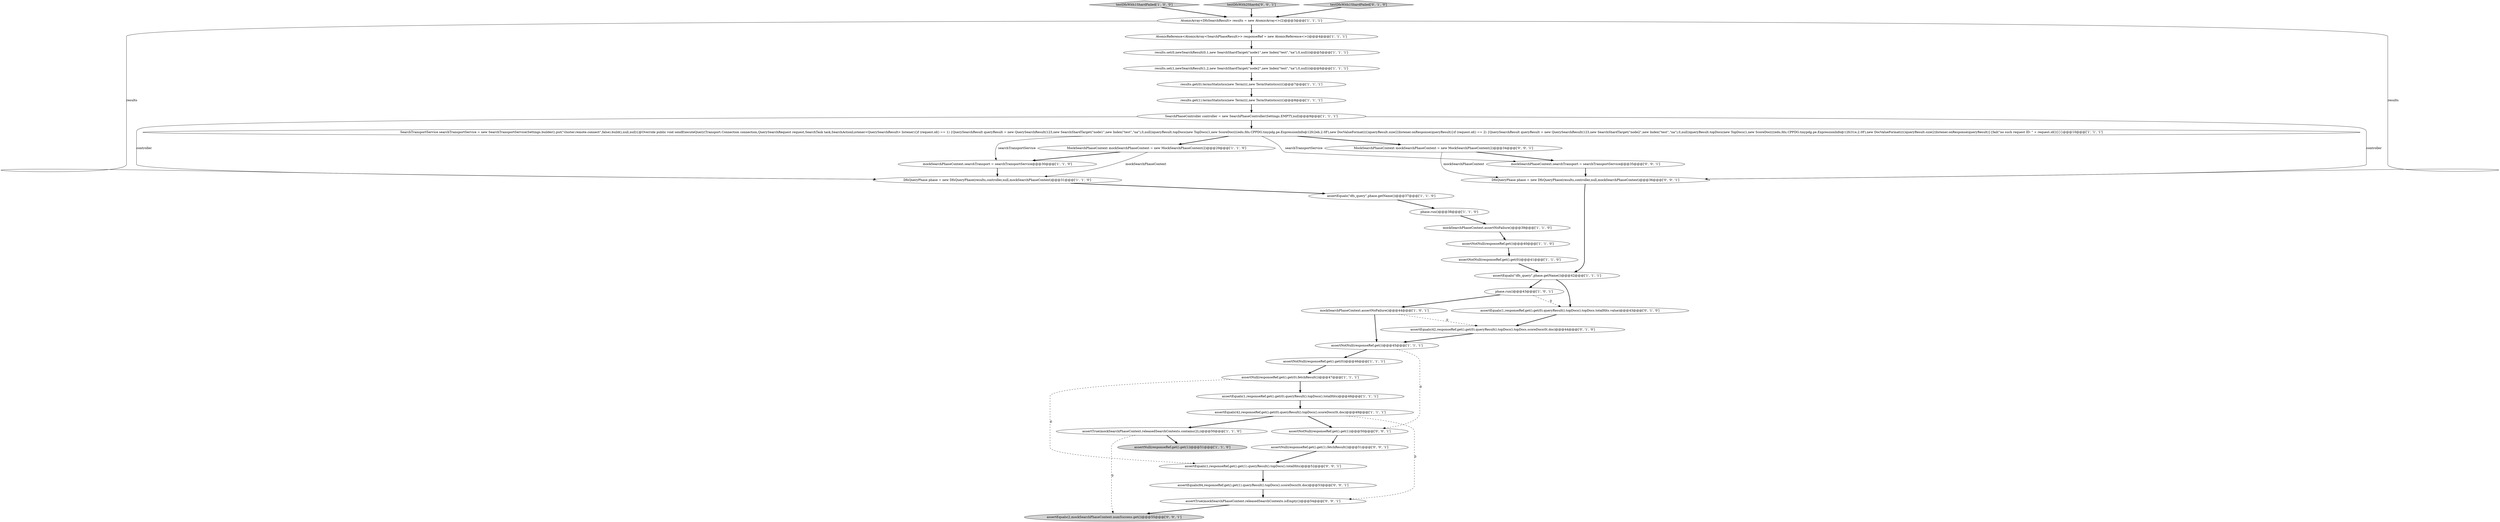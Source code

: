 digraph {
18 [style = filled, label = "results.set(1,newSearchResult(1,2,new SearchShardTarget(\"node2\",new Index(\"test\",\"na\"),0,null)))@@@6@@@['1', '1', '1']", fillcolor = white, shape = ellipse image = "AAA0AAABBB1BBB"];
37 [style = filled, label = "assertEquals(1,responseRef.get().get(1).queryResult().topDocs().totalHits)@@@52@@@['0', '0', '1']", fillcolor = white, shape = ellipse image = "AAA0AAABBB3BBB"];
31 [style = filled, label = "mockSearchPhaseContext.searchTransport = searchTransportService@@@35@@@['0', '0', '1']", fillcolor = white, shape = ellipse image = "AAA0AAABBB3BBB"];
26 [style = filled, label = "phase.run()@@@43@@@['1', '0', '1']", fillcolor = white, shape = ellipse image = "AAA0AAABBB1BBB"];
3 [style = filled, label = "testDfsWith1ShardFailed['1', '0', '0']", fillcolor = lightgray, shape = diamond image = "AAA0AAABBB1BBB"];
10 [style = filled, label = "assertNotNull(responseRef.get())@@@40@@@['1', '1', '0']", fillcolor = white, shape = ellipse image = "AAA0AAABBB1BBB"];
24 [style = filled, label = "assertNotNull(responseRef.get())@@@45@@@['1', '1', '1']", fillcolor = white, shape = ellipse image = "AAA0AAABBB1BBB"];
32 [style = filled, label = "assertTrue(mockSearchPhaseContext.releasedSearchContexts.isEmpty())@@@54@@@['0', '0', '1']", fillcolor = white, shape = ellipse image = "AAA0AAABBB3BBB"];
20 [style = filled, label = "DfsQueryPhase phase = new DfsQueryPhase(results,controller,null,mockSearchPhaseContext)@@@31@@@['1', '1', '0']", fillcolor = white, shape = ellipse image = "AAA0AAABBB1BBB"];
23 [style = filled, label = "assertEquals(1,responseRef.get().get(0).queryResult().topDocs().totalHits)@@@48@@@['1', '1', '1']", fillcolor = white, shape = ellipse image = "AAA0AAABBB1BBB"];
11 [style = filled, label = "AtomicArray<DfsSearchResult> results = new AtomicArray<>(2)@@@3@@@['1', '1', '1']", fillcolor = white, shape = ellipse image = "AAA0AAABBB1BBB"];
8 [style = filled, label = "mockSearchPhaseContext.searchTransport = searchTransportService@@@30@@@['1', '1', '0']", fillcolor = white, shape = ellipse image = "AAA0AAABBB1BBB"];
34 [style = filled, label = "assertEquals(2,mockSearchPhaseContext.numSuccess.get())@@@55@@@['0', '0', '1']", fillcolor = lightgray, shape = ellipse image = "AAA0AAABBB3BBB"];
35 [style = filled, label = "assertNotNull(responseRef.get().get(1))@@@50@@@['0', '0', '1']", fillcolor = white, shape = ellipse image = "AAA0AAABBB3BBB"];
38 [style = filled, label = "DfsQueryPhase phase = new DfsQueryPhase(results,controller,null,mockSearchPhaseContext)@@@36@@@['0', '0', '1']", fillcolor = white, shape = ellipse image = "AAA0AAABBB3BBB"];
2 [style = filled, label = "assertEquals(42,responseRef.get().get(0).queryResult().topDocs().scoreDocs(0(.doc)@@@49@@@['1', '1', '1']", fillcolor = white, shape = ellipse image = "AAA0AAABBB1BBB"];
22 [style = filled, label = "mockSearchPhaseContext.assertNoFailure()@@@39@@@['1', '1', '0']", fillcolor = white, shape = ellipse image = "AAA0AAABBB1BBB"];
21 [style = filled, label = "SearchTransportService searchTransportService = new SearchTransportService(Settings.builder().put(\"cluster.remote.connect\",false).build(),null,null){@Override public void sendExecuteQuery(Transport.Connection connection,QuerySearchRequest request,SearchTask task,SearchActionListener<QuerySearchResult> listener){if (request.id() == 1) {QuerySearchResult queryResult = new QuerySearchResult(123,new SearchShardTarget(\"node1\",new Index(\"test\",\"na\"),0,null))queryResult.topDocs(new TopDocs(1,new ScoreDoc((((edu.fdu.CPPDG.tinypdg.pe.ExpressionInfo@12fc2eb,2.0F),new DocValueFormat(((()queryResult.size(2)listener.onResponse(queryResult)}if (request.id() == 2) {QuerySearchResult queryResult = new QuerySearchResult(123,new SearchShardTarget(\"node2\",new Index(\"test\",\"na\"),0,null))queryResult.topDocs(new TopDocs(1,new ScoreDoc((((edu.fdu.CPPDG.tinypdg.pe.ExpressionInfo@12fc31e,2.0F),new DocValueFormat(((()queryResult.size(2)listener.onResponse(queryResult)}{fail(\"no such request ID: \" + request.id())}}}@@@10@@@['1', '1', '1']", fillcolor = white, shape = ellipse image = "AAA0AAABBB1BBB"];
30 [style = filled, label = "assertNull(responseRef.get().get(1).fetchResult())@@@51@@@['0', '0', '1']", fillcolor = white, shape = ellipse image = "AAA0AAABBB3BBB"];
9 [style = filled, label = "phase.run()@@@38@@@['1', '1', '0']", fillcolor = white, shape = ellipse image = "AAA0AAABBB1BBB"];
13 [style = filled, label = "assertNotNull(responseRef.get().get(0))@@@46@@@['1', '1', '1']", fillcolor = white, shape = ellipse image = "AAA0AAABBB1BBB"];
25 [style = filled, label = "results.get(1).termsStatistics(new Term((((,new TermStatistics(((()@@@8@@@['1', '1', '1']", fillcolor = white, shape = ellipse image = "AAA0AAABBB1BBB"];
33 [style = filled, label = "testDfsWith2Shards['0', '0', '1']", fillcolor = lightgray, shape = diamond image = "AAA0AAABBB3BBB"];
4 [style = filled, label = "results.set(0,newSearchResult(0,1,new SearchShardTarget(\"node1\",new Index(\"test\",\"na\"),0,null)))@@@5@@@['1', '1', '1']", fillcolor = white, shape = ellipse image = "AAA0AAABBB1BBB"];
28 [style = filled, label = "assertEquals(1,responseRef.get().get(0).queryResult().topDocs().topDocs.totalHits.value)@@@43@@@['0', '1', '0']", fillcolor = white, shape = ellipse image = "AAA1AAABBB2BBB"];
12 [style = filled, label = "assertEquals(\"dfs_query\",phase.getName())@@@42@@@['1', '1', '1']", fillcolor = white, shape = ellipse image = "AAA0AAABBB1BBB"];
15 [style = filled, label = "assertEquals(\"dfs_query\",phase.getName())@@@37@@@['1', '1', '0']", fillcolor = white, shape = ellipse image = "AAA0AAABBB1BBB"];
29 [style = filled, label = "testDfsWith1ShardFailed['0', '1', '0']", fillcolor = lightgray, shape = diamond image = "AAA0AAABBB2BBB"];
6 [style = filled, label = "assertNotNull(responseRef.get().get(0))@@@41@@@['1', '1', '0']", fillcolor = white, shape = ellipse image = "AAA0AAABBB1BBB"];
17 [style = filled, label = "SearchPhaseController controller = new SearchPhaseController(Settings.EMPTY,null)@@@9@@@['1', '1', '1']", fillcolor = white, shape = ellipse image = "AAA0AAABBB1BBB"];
1 [style = filled, label = "mockSearchPhaseContext.assertNoFailure()@@@44@@@['1', '0', '1']", fillcolor = white, shape = ellipse image = "AAA0AAABBB1BBB"];
0 [style = filled, label = "AtomicReference<AtomicArray<SearchPhaseResult>> responseRef = new AtomicReference<>()@@@4@@@['1', '1', '1']", fillcolor = white, shape = ellipse image = "AAA0AAABBB1BBB"];
27 [style = filled, label = "assertEquals(42,responseRef.get().get(0).queryResult().topDocs().topDocs.scoreDocs(0(.doc)@@@44@@@['0', '1', '0']", fillcolor = white, shape = ellipse image = "AAA1AAABBB2BBB"];
5 [style = filled, label = "MockSearchPhaseContext mockSearchPhaseContext = new MockSearchPhaseContext(2)@@@29@@@['1', '1', '0']", fillcolor = white, shape = ellipse image = "AAA0AAABBB1BBB"];
7 [style = filled, label = "assertNull(responseRef.get().get(0).fetchResult())@@@47@@@['1', '1', '1']", fillcolor = white, shape = ellipse image = "AAA0AAABBB1BBB"];
19 [style = filled, label = "results.get(0).termsStatistics(new Term((((,new TermStatistics(((()@@@7@@@['1', '1', '1']", fillcolor = white, shape = ellipse image = "AAA0AAABBB1BBB"];
36 [style = filled, label = "MockSearchPhaseContext mockSearchPhaseContext = new MockSearchPhaseContext(2)@@@34@@@['0', '0', '1']", fillcolor = white, shape = ellipse image = "AAA0AAABBB3BBB"];
39 [style = filled, label = "assertEquals(84,responseRef.get().get(1).queryResult().topDocs().scoreDocs(0(.doc)@@@53@@@['0', '0', '1']", fillcolor = white, shape = ellipse image = "AAA0AAABBB3BBB"];
16 [style = filled, label = "assertTrue(mockSearchPhaseContext.releasedSearchContexts.contains(2L))@@@50@@@['1', '1', '0']", fillcolor = white, shape = ellipse image = "AAA0AAABBB1BBB"];
14 [style = filled, label = "assertNull(responseRef.get().get(1))@@@51@@@['1', '1', '0']", fillcolor = lightgray, shape = ellipse image = "AAA0AAABBB1BBB"];
9->22 [style = bold, label=""];
12->26 [style = bold, label=""];
7->23 [style = bold, label=""];
23->2 [style = bold, label=""];
12->28 [style = bold, label=""];
24->13 [style = bold, label=""];
3->11 [style = bold, label=""];
13->7 [style = bold, label=""];
0->4 [style = bold, label=""];
5->8 [style = bold, label=""];
15->9 [style = bold, label=""];
10->6 [style = bold, label=""];
16->34 [style = dashed, label="0"];
35->30 [style = bold, label=""];
30->37 [style = bold, label=""];
5->20 [style = solid, label="mockSearchPhaseContext"];
17->21 [style = bold, label=""];
24->35 [style = dashed, label="0"];
33->11 [style = bold, label=""];
11->0 [style = bold, label=""];
20->15 [style = bold, label=""];
39->32 [style = bold, label=""];
11->38 [style = solid, label="results"];
25->17 [style = bold, label=""];
1->24 [style = bold, label=""];
38->12 [style = bold, label=""];
21->8 [style = solid, label="searchTransportService"];
28->27 [style = bold, label=""];
19->25 [style = bold, label=""];
21->31 [style = solid, label="searchTransportService"];
27->24 [style = bold, label=""];
36->38 [style = solid, label="mockSearchPhaseContext"];
37->39 [style = bold, label=""];
1->27 [style = dashed, label="0"];
18->19 [style = bold, label=""];
36->31 [style = bold, label=""];
17->20 [style = solid, label="controller"];
26->1 [style = bold, label=""];
16->14 [style = bold, label=""];
21->5 [style = bold, label=""];
6->12 [style = bold, label=""];
17->38 [style = solid, label="controller"];
11->20 [style = solid, label="results"];
2->16 [style = bold, label=""];
32->34 [style = bold, label=""];
7->37 [style = dashed, label="0"];
21->36 [style = bold, label=""];
2->32 [style = dashed, label="0"];
22->10 [style = bold, label=""];
2->35 [style = bold, label=""];
26->28 [style = dashed, label="0"];
8->20 [style = bold, label=""];
31->38 [style = bold, label=""];
4->18 [style = bold, label=""];
29->11 [style = bold, label=""];
}
